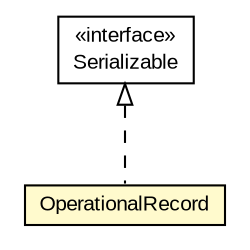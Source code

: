 #!/usr/local/bin/dot
#
# Class diagram 
# Generated by UMLGraph version R5_6-24-gf6e263 (http://www.umlgraph.org/)
#

digraph G {
	edge [fontname="arial",fontsize=10,labelfontname="arial",labelfontsize=10];
	node [fontname="arial",fontsize=10,shape=plaintext];
	nodesep=0.25;
	ranksep=0.5;
	// org.miloss.fgsms.services.interfaces.dataaccessservice.OperationalRecord
	c283588 [label=<<table title="org.miloss.fgsms.services.interfaces.dataaccessservice.OperationalRecord" border="0" cellborder="1" cellspacing="0" cellpadding="2" port="p" bgcolor="lemonChiffon" href="./OperationalRecord.html">
		<tr><td><table border="0" cellspacing="0" cellpadding="1">
<tr><td align="center" balign="center"> OperationalRecord </td></tr>
		</table></td></tr>
		</table>>, URL="./OperationalRecord.html", fontname="arial", fontcolor="black", fontsize=10.0];
	//org.miloss.fgsms.services.interfaces.dataaccessservice.OperationalRecord implements java.io.Serializable
	c284149:p -> c283588:p [dir=back,arrowtail=empty,style=dashed];
	// java.io.Serializable
	c284149 [label=<<table title="java.io.Serializable" border="0" cellborder="1" cellspacing="0" cellpadding="2" port="p" href="http://java.sun.com/j2se/1.4.2/docs/api/java/io/Serializable.html">
		<tr><td><table border="0" cellspacing="0" cellpadding="1">
<tr><td align="center" balign="center"> &#171;interface&#187; </td></tr>
<tr><td align="center" balign="center"> Serializable </td></tr>
		</table></td></tr>
		</table>>, URL="http://java.sun.com/j2se/1.4.2/docs/api/java/io/Serializable.html", fontname="arial", fontcolor="black", fontsize=10.0];
}

